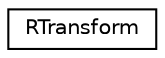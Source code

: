 digraph "Graphical Class Hierarchy"
{
 // LATEX_PDF_SIZE
  edge [fontname="Helvetica",fontsize="10",labelfontname="Helvetica",labelfontsize="10"];
  node [fontname="Helvetica",fontsize="10",shape=record];
  rankdir="LR";
  Node0 [label="RTransform",height=0.2,width=0.4,color="black", fillcolor="white", style="filled",URL="$struct_r_transform.html",tooltip=" "];
}
